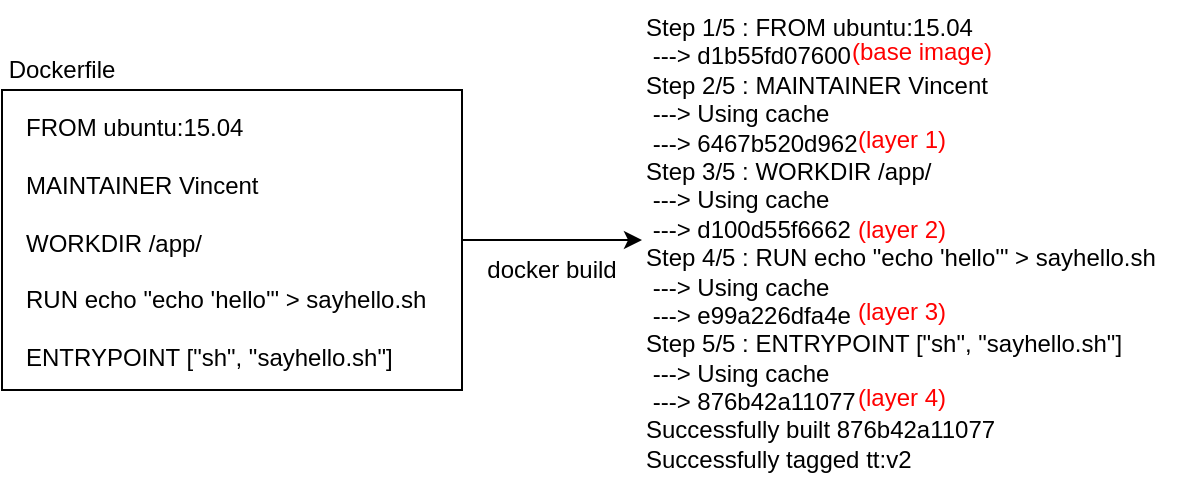 <mxfile version="15.2.9" type="github">
  <diagram id="cC1WnrAtKfMwRshsUJuo" name="Page-1">
    <mxGraphModel dx="920" dy="551" grid="1" gridSize="10" guides="1" tooltips="1" connect="1" arrows="1" fold="1" page="1" pageScale="1" pageWidth="827" pageHeight="1169" math="0" shadow="0">
      <root>
        <mxCell id="0" />
        <mxCell id="1" parent="0" />
        <mxCell id="5NySSE22oRGq-a_B7u7q-8" style="edgeStyle=orthogonalEdgeStyle;rounded=0;orthogonalLoop=1;jettySize=auto;html=1;entryX=0;entryY=0.5;entryDx=0;entryDy=0;" edge="1" parent="1" source="5NySSE22oRGq-a_B7u7q-2" target="5NySSE22oRGq-a_B7u7q-7">
          <mxGeometry relative="1" as="geometry" />
        </mxCell>
        <mxCell id="5NySSE22oRGq-a_B7u7q-2" value="" style="rounded=0;whiteSpace=wrap;html=1;" vertex="1" parent="1">
          <mxGeometry x="60" y="165" width="230" height="150" as="geometry" />
        </mxCell>
        <mxCell id="5NySSE22oRGq-a_B7u7q-3" value="FROM ubuntu:15.04&lt;br&gt;&lt;br&gt;MAINTAINER Vincent&lt;br&gt;&lt;br&gt;WORKDIR /app/&lt;br&gt;&lt;br&gt;RUN echo &quot;echo &#39;hello&#39;&quot; &amp;gt; sayhello.sh&lt;br&gt;&lt;br&gt;ENTRYPOINT [&quot;sh&quot;, &quot;sayhello.sh&quot;]" style="text;whiteSpace=wrap;html=1;" vertex="1" parent="1">
          <mxGeometry x="70" y="170" width="230" height="80" as="geometry" />
        </mxCell>
        <mxCell id="5NySSE22oRGq-a_B7u7q-4" value="Dockerfile" style="text;html=1;strokeColor=none;fillColor=none;align=center;verticalAlign=middle;whiteSpace=wrap;rounded=0;" vertex="1" parent="1">
          <mxGeometry x="70" y="145" width="40" height="20" as="geometry" />
        </mxCell>
        <mxCell id="5NySSE22oRGq-a_B7u7q-6" value="docker build" style="text;html=1;strokeColor=none;fillColor=none;align=center;verticalAlign=middle;whiteSpace=wrap;rounded=0;" vertex="1" parent="1">
          <mxGeometry x="300" y="245" width="70" height="20" as="geometry" />
        </mxCell>
        <mxCell id="5NySSE22oRGq-a_B7u7q-7" value="Step 1/5 : FROM ubuntu:15.04&#xa; ---&gt; d1b55fd07600&#xa;Step 2/5 : MAINTAINER Vincent&#xa; ---&gt; Using cache&#xa; ---&gt; 6467b520d962&#xa;Step 3/5 : WORKDIR /app/&#xa; ---&gt; Using cache&#xa; ---&gt; d100d55f6662&#xa;Step 4/5 : RUN echo &quot;echo &#39;hello&#39;&quot; &gt; sayhello.sh&#xa; ---&gt; Using cache&#xa; ---&gt; e99a226dfa4e&#xa;Step 5/5 : ENTRYPOINT [&quot;sh&quot;, &quot;sayhello.sh&quot;]&#xa; ---&gt; Using cache&#xa; ---&gt; 876b42a11077&#xa;Successfully built 876b42a11077&#xa;Successfully tagged tt:v2" style="text;whiteSpace=wrap;html=1;" vertex="1" parent="1">
          <mxGeometry x="380" y="120" width="280" height="240" as="geometry" />
        </mxCell>
        <mxCell id="5NySSE22oRGq-a_B7u7q-10" value="&lt;font color=&quot;#ff0000&quot;&gt;(base image)&lt;/font&gt;" style="text;html=1;strokeColor=none;fillColor=none;align=center;verticalAlign=middle;whiteSpace=wrap;rounded=0;" vertex="1" parent="1">
          <mxGeometry x="480" y="136" width="80" height="20" as="geometry" />
        </mxCell>
        <mxCell id="5NySSE22oRGq-a_B7u7q-14" value="&lt;font color=&quot;#ff0000&quot;&gt;(layer 1)&lt;/font&gt;" style="text;html=1;strokeColor=none;fillColor=none;align=center;verticalAlign=middle;whiteSpace=wrap;rounded=0;" vertex="1" parent="1">
          <mxGeometry x="470" y="180" width="80" height="20" as="geometry" />
        </mxCell>
        <mxCell id="5NySSE22oRGq-a_B7u7q-15" value="&lt;font color=&quot;#ff0000&quot;&gt;(layer 2)&lt;/font&gt;" style="text;html=1;strokeColor=none;fillColor=none;align=center;verticalAlign=middle;whiteSpace=wrap;rounded=0;" vertex="1" parent="1">
          <mxGeometry x="470" y="225" width="80" height="20" as="geometry" />
        </mxCell>
        <mxCell id="5NySSE22oRGq-a_B7u7q-16" value="&lt;font color=&quot;#ff0000&quot;&gt;(layer 3)&lt;/font&gt;" style="text;html=1;strokeColor=none;fillColor=none;align=center;verticalAlign=middle;whiteSpace=wrap;rounded=0;" vertex="1" parent="1">
          <mxGeometry x="470" y="266" width="80" height="20" as="geometry" />
        </mxCell>
        <mxCell id="5NySSE22oRGq-a_B7u7q-17" value="&lt;font color=&quot;#ff0000&quot;&gt;(layer 4)&lt;/font&gt;" style="text;html=1;strokeColor=none;fillColor=none;align=center;verticalAlign=middle;whiteSpace=wrap;rounded=0;" vertex="1" parent="1">
          <mxGeometry x="470" y="309" width="80" height="20" as="geometry" />
        </mxCell>
      </root>
    </mxGraphModel>
  </diagram>
</mxfile>
